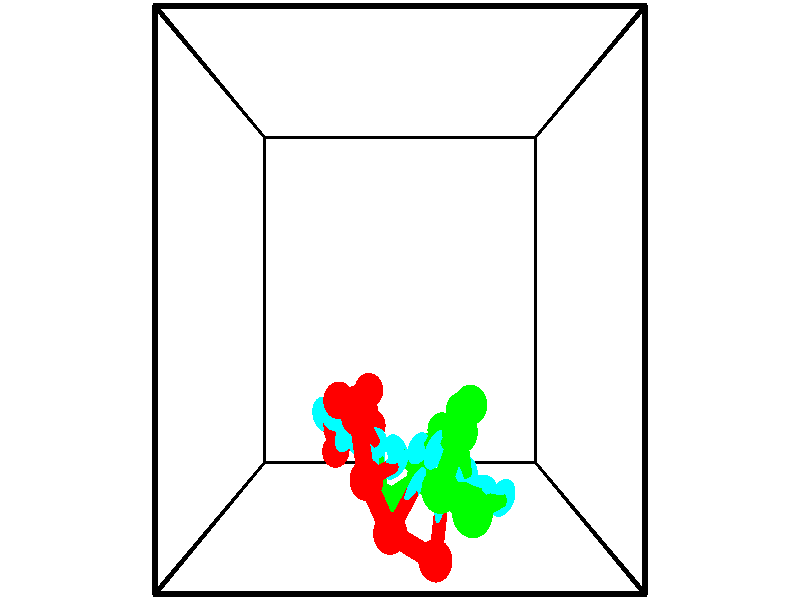 // switches for output
#declare DRAW_BASES = 1; // possible values are 0, 1; only relevant for DNA ribbons
#declare DRAW_BASES_TYPE = 3; // possible values are 1, 2, 3; only relevant for DNA ribbons
#declare DRAW_FOG = 0; // set to 1 to enable fog

#include "colors.inc"

#include "transforms.inc"
background { rgb <1, 1, 1>}

#default {
   normal{
       ripples 0.25
       frequency 0.20
       turbulence 0.2
       lambda 5
   }
	finish {
		phong 0.1
		phong_size 40.
	}
}

// original window dimensions: 1024x640


// camera settings

camera {
	sky <-0, 1, 0>
	up <-0, 1, 0>
	right 1.6 * <1, 0, 0>
	location <2.5, 2.5, 11.1562>
	look_at <2.5, 2.5, 2.5>
	direction <0, 0, -8.6562>
	angle 67.0682
}


# declare cpy_camera_pos = <2.5, 2.5, 11.1562>;
# if (DRAW_FOG = 1)
fog {
	fog_type 2
	up vnormalize(cpy_camera_pos)
	color rgbt<1,1,1,0.3>
	distance 1e-5
	fog_alt 3e-3
	fog_offset 4
}
# end


// LIGHTS

# declare lum = 6;
global_settings {
	ambient_light rgb lum * <0.05, 0.05, 0.05>
	max_trace_level 15
}# declare cpy_direct_light_amount = 0.25;
light_source
{	1000 * <-1, -1, 1>,
	rgb lum * cpy_direct_light_amount
	parallel
}

light_source
{	1000 * <1, 1, -1>,
	rgb lum * cpy_direct_light_amount
	parallel
}

// strand 0

// nucleotide -1

// particle -1
sphere {
	<1.312464, 0.170915, -0.008521> 0.250000
	pigment { color rgbt <1,0,0,0> }
	no_shadow
}
cylinder {
	<1.207001, 0.520011, 0.155825>,  <1.143723, 0.729468, 0.254432>, 0.100000
	pigment { color rgbt <1,0,0,0> }
	no_shadow
}
cylinder {
	<1.207001, 0.520011, 0.155825>,  <1.312464, 0.170915, -0.008521>, 0.100000
	pigment { color rgbt <1,0,0,0> }
	no_shadow
}

// particle -1
sphere {
	<1.207001, 0.520011, 0.155825> 0.100000
	pigment { color rgbt <1,0,0,0> }
	no_shadow
}
sphere {
	0, 1
	scale<0.080000,0.200000,0.300000>
	matrix <0.383438, -0.296017, 0.874843,
		0.885133, 0.388201, -0.256594,
		-0.263658, 0.872740, 0.410865,
		1.127903, 0.781832, 0.279084>
	pigment { color rgbt <0,1,1,0> }
	no_shadow
}
cylinder {
	<1.987053, 0.596354, 0.170430>,  <1.312464, 0.170915, -0.008521>, 0.130000
	pigment { color rgbt <1,0,0,0> }
	no_shadow
}

// nucleotide -1

// particle -1
sphere {
	<1.987053, 0.596354, 0.170430> 0.250000
	pigment { color rgbt <1,0,0,0> }
	no_shadow
}
cylinder {
	<1.658318, 0.689062, 0.378609>,  <1.461076, 0.744686, 0.503516>, 0.100000
	pigment { color rgbt <1,0,0,0> }
	no_shadow
}
cylinder {
	<1.658318, 0.689062, 0.378609>,  <1.987053, 0.596354, 0.170430>, 0.100000
	pigment { color rgbt <1,0,0,0> }
	no_shadow
}

// particle -1
sphere {
	<1.658318, 0.689062, 0.378609> 0.100000
	pigment { color rgbt <1,0,0,0> }
	no_shadow
}
sphere {
	0, 1
	scale<0.080000,0.200000,0.300000>
	matrix <0.461202, -0.265664, 0.846590,
		0.334477, 0.935792, 0.111440,
		-0.821838, 0.231769, 0.520448,
		1.411766, 0.758592, 0.534743>
	pigment { color rgbt <0,1,1,0> }
	no_shadow
}
cylinder {
	<1.957297, 1.191339, 0.662657>,  <1.987053, 0.596354, 0.170430>, 0.130000
	pigment { color rgbt <1,0,0,0> }
	no_shadow
}

// nucleotide -1

// particle -1
sphere {
	<1.957297, 1.191339, 0.662657> 0.250000
	pigment { color rgbt <1,0,0,0> }
	no_shadow
}
cylinder {
	<1.755417, 0.856183, 0.745815>,  <1.634289, 0.655090, 0.795710>, 0.100000
	pigment { color rgbt <1,0,0,0> }
	no_shadow
}
cylinder {
	<1.755417, 0.856183, 0.745815>,  <1.957297, 1.191339, 0.662657>, 0.100000
	pigment { color rgbt <1,0,0,0> }
	no_shadow
}

// particle -1
sphere {
	<1.755417, 0.856183, 0.745815> 0.100000
	pigment { color rgbt <1,0,0,0> }
	no_shadow
}
sphere {
	0, 1
	scale<0.080000,0.200000,0.300000>
	matrix <0.518442, -0.101617, 0.849054,
		-0.690286, 0.536300, 0.485683,
		-0.504701, -0.837888, 0.207896,
		1.604007, 0.604817, 0.808184>
	pigment { color rgbt <0,1,1,0> }
	no_shadow
}
cylinder {
	<1.508971, 1.146612, 1.381474>,  <1.957297, 1.191339, 0.662657>, 0.130000
	pigment { color rgbt <1,0,0,0> }
	no_shadow
}

// nucleotide -1

// particle -1
sphere {
	<1.508971, 1.146612, 1.381474> 0.250000
	pigment { color rgbt <1,0,0,0> }
	no_shadow
}
cylinder {
	<1.683861, 0.816674, 1.238105>,  <1.788794, 0.618712, 1.152083>, 0.100000
	pigment { color rgbt <1,0,0,0> }
	no_shadow
}
cylinder {
	<1.683861, 0.816674, 1.238105>,  <1.508971, 1.146612, 1.381474>, 0.100000
	pigment { color rgbt <1,0,0,0> }
	no_shadow
}

// particle -1
sphere {
	<1.683861, 0.816674, 1.238105> 0.100000
	pigment { color rgbt <1,0,0,0> }
	no_shadow
}
sphere {
	0, 1
	scale<0.080000,0.200000,0.300000>
	matrix <0.457934, -0.138820, 0.878081,
		-0.774036, -0.548051, 0.317029,
		0.437223, -0.824845, -0.358423,
		1.815028, 0.569221, 1.130578>
	pigment { color rgbt <0,1,1,0> }
	no_shadow
}
cylinder {
	<1.852841, 1.027948, 1.970773>,  <1.508971, 1.146612, 1.381474>, 0.130000
	pigment { color rgbt <1,0,0,0> }
	no_shadow
}

// nucleotide -1

// particle -1
sphere {
	<1.852841, 1.027948, 1.970773> 0.250000
	pigment { color rgbt <1,0,0,0> }
	no_shadow
}
cylinder {
	<2.001312, 0.775059, 1.698738>,  <2.090395, 0.623326, 1.535516>, 0.100000
	pigment { color rgbt <1,0,0,0> }
	no_shadow
}
cylinder {
	<2.001312, 0.775059, 1.698738>,  <1.852841, 1.027948, 1.970773>, 0.100000
	pigment { color rgbt <1,0,0,0> }
	no_shadow
}

// particle -1
sphere {
	<2.001312, 0.775059, 1.698738> 0.100000
	pigment { color rgbt <1,0,0,0> }
	no_shadow
}
sphere {
	0, 1
	scale<0.080000,0.200000,0.300000>
	matrix <0.632577, -0.364002, 0.683629,
		-0.679760, -0.683956, 0.264821,
		0.371177, -0.632223, -0.680089,
		2.112665, 0.585392, 1.494711>
	pigment { color rgbt <0,1,1,0> }
	no_shadow
}
cylinder {
	<2.006863, 0.292496, 2.263529>,  <1.852841, 1.027948, 1.970773>, 0.130000
	pigment { color rgbt <1,0,0,0> }
	no_shadow
}

// nucleotide -1

// particle -1
sphere {
	<2.006863, 0.292496, 2.263529> 0.250000
	pigment { color rgbt <1,0,0,0> }
	no_shadow
}
cylinder {
	<2.251701, 0.330546, 1.949512>,  <2.398604, 0.353376, 1.761103>, 0.100000
	pigment { color rgbt <1,0,0,0> }
	no_shadow
}
cylinder {
	<2.251701, 0.330546, 1.949512>,  <2.006863, 0.292496, 2.263529>, 0.100000
	pigment { color rgbt <1,0,0,0> }
	no_shadow
}

// particle -1
sphere {
	<2.251701, 0.330546, 1.949512> 0.100000
	pigment { color rgbt <1,0,0,0> }
	no_shadow
}
sphere {
	0, 1
	scale<0.080000,0.200000,0.300000>
	matrix <0.775162, -0.268522, 0.571856,
		-0.156403, -0.958565, -0.238098,
		0.612096, 0.095125, -0.785041,
		2.435330, 0.359083, 1.714000>
	pigment { color rgbt <0,1,1,0> }
	no_shadow
}
cylinder {
	<2.356370, -0.355251, 2.288319>,  <2.006863, 0.292496, 2.263529>, 0.130000
	pigment { color rgbt <1,0,0,0> }
	no_shadow
}

// nucleotide -1

// particle -1
sphere {
	<2.356370, -0.355251, 2.288319> 0.250000
	pigment { color rgbt <1,0,0,0> }
	no_shadow
}
cylinder {
	<2.569160, -0.089148, 2.078773>,  <2.696835, 0.070513, 1.953045>, 0.100000
	pigment { color rgbt <1,0,0,0> }
	no_shadow
}
cylinder {
	<2.569160, -0.089148, 2.078773>,  <2.356370, -0.355251, 2.288319>, 0.100000
	pigment { color rgbt <1,0,0,0> }
	no_shadow
}

// particle -1
sphere {
	<2.569160, -0.089148, 2.078773> 0.100000
	pigment { color rgbt <1,0,0,0> }
	no_shadow
}
sphere {
	0, 1
	scale<0.080000,0.200000,0.300000>
	matrix <0.838539, -0.327895, 0.435129,
		0.117699, -0.670760, -0.732276,
		0.531977, 0.665256, -0.523866,
		2.728754, 0.110428, 1.921613>
	pigment { color rgbt <0,1,1,0> }
	no_shadow
}
cylinder {
	<3.018626, -0.683595, 2.307113>,  <2.356370, -0.355251, 2.288319>, 0.130000
	pigment { color rgbt <1,0,0,0> }
	no_shadow
}

// nucleotide -1

// particle -1
sphere {
	<3.018626, -0.683595, 2.307113> 0.250000
	pigment { color rgbt <1,0,0,0> }
	no_shadow
}
cylinder {
	<3.079414, -0.299558, 2.213199>,  <3.115887, -0.069135, 2.156851>, 0.100000
	pigment { color rgbt <1,0,0,0> }
	no_shadow
}
cylinder {
	<3.079414, -0.299558, 2.213199>,  <3.018626, -0.683595, 2.307113>, 0.100000
	pigment { color rgbt <1,0,0,0> }
	no_shadow
}

// particle -1
sphere {
	<3.079414, -0.299558, 2.213199> 0.100000
	pigment { color rgbt <1,0,0,0> }
	no_shadow
}
sphere {
	0, 1
	scale<0.080000,0.200000,0.300000>
	matrix <0.896778, -0.034063, 0.441168,
		0.415566, -0.277594, -0.866168,
		0.151970, 0.960094, -0.234785,
		3.125005, -0.011529, 2.142764>
	pigment { color rgbt <0,1,1,0> }
	no_shadow
}
// strand 1

// nucleotide -1

// particle -1
sphere {
	<3.389426, 0.319030, 3.725142> 0.250000
	pigment { color rgbt <0,1,0,0> }
	no_shadow
}
cylinder {
	<3.653763, 0.324636, 3.424985>,  <3.812365, 0.328000, 3.244890>, 0.100000
	pigment { color rgbt <0,1,0,0> }
	no_shadow
}
cylinder {
	<3.653763, 0.324636, 3.424985>,  <3.389426, 0.319030, 3.725142>, 0.100000
	pigment { color rgbt <0,1,0,0> }
	no_shadow
}

// particle -1
sphere {
	<3.653763, 0.324636, 3.424985> 0.100000
	pigment { color rgbt <0,1,0,0> }
	no_shadow
}
sphere {
	0, 1
	scale<0.080000,0.200000,0.300000>
	matrix <-0.749984, 0.050283, -0.659542,
		0.028488, 0.998637, 0.043742,
		0.660842, 0.014017, -0.750394,
		3.852015, 0.328841, 3.199867>
	pigment { color rgbt <0,1,1,0> }
	no_shadow
}
cylinder {
	<3.034844, 0.391515, 3.135143>,  <3.389426, 0.319030, 3.725142>, 0.130000
	pigment { color rgbt <0,1,0,0> }
	no_shadow
}

// nucleotide -1

// particle -1
sphere {
	<3.034844, 0.391515, 3.135143> 0.250000
	pigment { color rgbt <0,1,0,0> }
	no_shadow
}
cylinder {
	<3.369720, 0.328934, 2.925522>,  <3.570647, 0.291385, 2.799749>, 0.100000
	pigment { color rgbt <0,1,0,0> }
	no_shadow
}
cylinder {
	<3.369720, 0.328934, 2.925522>,  <3.034844, 0.391515, 3.135143>, 0.100000
	pigment { color rgbt <0,1,0,0> }
	no_shadow
}

// particle -1
sphere {
	<3.369720, 0.328934, 2.925522> 0.100000
	pigment { color rgbt <0,1,0,0> }
	no_shadow
}
sphere {
	0, 1
	scale<0.080000,0.200000,0.300000>
	matrix <-0.503750, 0.152496, -0.850283,
		0.212946, 0.975842, 0.048854,
		0.837192, -0.156454, -0.524054,
		3.620878, 0.281998, 2.768306>
	pigment { color rgbt <0,1,1,0> }
	no_shadow
}
cylinder {
	<3.339028, 0.961675, 2.696659>,  <3.034844, 0.391515, 3.135143>, 0.130000
	pigment { color rgbt <0,1,0,0> }
	no_shadow
}

// nucleotide -1

// particle -1
sphere {
	<3.339028, 0.961675, 2.696659> 0.250000
	pigment { color rgbt <0,1,0,0> }
	no_shadow
}
cylinder {
	<3.406746, 0.614372, 2.510124>,  <3.447376, 0.405991, 2.398204>, 0.100000
	pigment { color rgbt <0,1,0,0> }
	no_shadow
}
cylinder {
	<3.406746, 0.614372, 2.510124>,  <3.339028, 0.961675, 2.696659>, 0.100000
	pigment { color rgbt <0,1,0,0> }
	no_shadow
}

// particle -1
sphere {
	<3.406746, 0.614372, 2.510124> 0.100000
	pigment { color rgbt <0,1,0,0> }
	no_shadow
}
sphere {
	0, 1
	scale<0.080000,0.200000,0.300000>
	matrix <-0.458255, 0.349560, -0.817196,
		0.872549, 0.352048, -0.338705,
		0.169294, -0.868257, -0.466336,
		3.457534, 0.353895, 2.370224>
	pigment { color rgbt <0,1,1,0> }
	no_shadow
}
cylinder {
	<3.566281, 1.182223, 2.038031>,  <3.339028, 0.961675, 2.696659>, 0.130000
	pigment { color rgbt <0,1,0,0> }
	no_shadow
}

// nucleotide -1

// particle -1
sphere {
	<3.566281, 1.182223, 2.038031> 0.250000
	pigment { color rgbt <0,1,0,0> }
	no_shadow
}
cylinder {
	<3.403168, 0.817112, 2.047403>,  <3.305300, 0.598045, 2.053027>, 0.100000
	pigment { color rgbt <0,1,0,0> }
	no_shadow
}
cylinder {
	<3.403168, 0.817112, 2.047403>,  <3.566281, 1.182223, 2.038031>, 0.100000
	pigment { color rgbt <0,1,0,0> }
	no_shadow
}

// particle -1
sphere {
	<3.403168, 0.817112, 2.047403> 0.100000
	pigment { color rgbt <0,1,0,0> }
	no_shadow
}
sphere {
	0, 1
	scale<0.080000,0.200000,0.300000>
	matrix <-0.586193, 0.242035, -0.773173,
		0.700064, -0.329022, -0.633762,
		-0.407783, -0.912778, 0.023430,
		3.280833, 0.543279, 2.054433>
	pigment { color rgbt <0,1,1,0> }
	no_shadow
}
cylinder {
	<3.495930, 0.995199, 1.318151>,  <3.566281, 1.182223, 2.038031>, 0.130000
	pigment { color rgbt <0,1,0,0> }
	no_shadow
}

// nucleotide -1

// particle -1
sphere {
	<3.495930, 0.995199, 1.318151> 0.250000
	pigment { color rgbt <0,1,0,0> }
	no_shadow
}
cylinder {
	<3.257996, 0.732273, 1.503239>,  <3.115235, 0.574517, 1.614291>, 0.100000
	pigment { color rgbt <0,1,0,0> }
	no_shadow
}
cylinder {
	<3.257996, 0.732273, 1.503239>,  <3.495930, 0.995199, 1.318151>, 0.100000
	pigment { color rgbt <0,1,0,0> }
	no_shadow
}

// particle -1
sphere {
	<3.257996, 0.732273, 1.503239> 0.100000
	pigment { color rgbt <0,1,0,0> }
	no_shadow
}
sphere {
	0, 1
	scale<0.080000,0.200000,0.300000>
	matrix <-0.629389, 0.022765, -0.776757,
		0.500041, -0.753271, -0.427249,
		-0.594835, -0.657315, 0.462718,
		3.079545, 0.535079, 1.642054>
	pigment { color rgbt <0,1,1,0> }
	no_shadow
}
cylinder {
	<3.223773, 0.633108, 0.751828>,  <3.495930, 0.995199, 1.318151>, 0.130000
	pigment { color rgbt <0,1,0,0> }
	no_shadow
}

// nucleotide -1

// particle -1
sphere {
	<3.223773, 0.633108, 0.751828> 0.250000
	pigment { color rgbt <0,1,0,0> }
	no_shadow
}
cylinder {
	<2.984879, 0.546719, 1.060804>,  <2.841542, 0.494885, 1.246190>, 0.100000
	pigment { color rgbt <0,1,0,0> }
	no_shadow
}
cylinder {
	<2.984879, 0.546719, 1.060804>,  <3.223773, 0.633108, 0.751828>, 0.100000
	pigment { color rgbt <0,1,0,0> }
	no_shadow
}

// particle -1
sphere {
	<2.984879, 0.546719, 1.060804> 0.100000
	pigment { color rgbt <0,1,0,0> }
	no_shadow
}
sphere {
	0, 1
	scale<0.080000,0.200000,0.300000>
	matrix <-0.790301, -0.005886, -0.612691,
		0.136872, -0.976381, -0.167169,
		-0.597236, -0.215974, 0.772441,
		2.805708, 0.481926, 1.292537>
	pigment { color rgbt <0,1,1,0> }
	no_shadow
}
cylinder {
	<2.871151, -0.044455, 0.720016>,  <3.223773, 0.633108, 0.751828>, 0.130000
	pigment { color rgbt <0,1,0,0> }
	no_shadow
}

// nucleotide -1

// particle -1
sphere {
	<2.871151, -0.044455, 0.720016> 0.250000
	pigment { color rgbt <0,1,0,0> }
	no_shadow
}
cylinder {
	<2.633797, 0.207567, 0.920385>,  <2.491384, 0.358780, 1.040607>, 0.100000
	pigment { color rgbt <0,1,0,0> }
	no_shadow
}
cylinder {
	<2.633797, 0.207567, 0.920385>,  <2.871151, -0.044455, 0.720016>, 0.100000
	pigment { color rgbt <0,1,0,0> }
	no_shadow
}

// particle -1
sphere {
	<2.633797, 0.207567, 0.920385> 0.100000
	pigment { color rgbt <0,1,0,0> }
	no_shadow
}
sphere {
	0, 1
	scale<0.080000,0.200000,0.300000>
	matrix <-0.752659, -0.213737, -0.622752,
		-0.285306, -0.746554, 0.601048,
		-0.593384, 0.630059, 0.500920,
		2.455781, 0.396584, 1.070662>
	pigment { color rgbt <0,1,1,0> }
	no_shadow
}
cylinder {
	<2.225572, -0.344627, 0.944315>,  <2.871151, -0.044455, 0.720016>, 0.130000
	pigment { color rgbt <0,1,0,0> }
	no_shadow
}

// nucleotide -1

// particle -1
sphere {
	<2.225572, -0.344627, 0.944315> 0.250000
	pigment { color rgbt <0,1,0,0> }
	no_shadow
}
cylinder {
	<2.156837, 0.046288, 0.894705>,  <2.115597, 0.280836, 0.864939>, 0.100000
	pigment { color rgbt <0,1,0,0> }
	no_shadow
}
cylinder {
	<2.156837, 0.046288, 0.894705>,  <2.225572, -0.344627, 0.944315>, 0.100000
	pigment { color rgbt <0,1,0,0> }
	no_shadow
}

// particle -1
sphere {
	<2.156837, 0.046288, 0.894705> 0.100000
	pigment { color rgbt <0,1,0,0> }
	no_shadow
}
sphere {
	0, 1
	scale<0.080000,0.200000,0.300000>
	matrix <-0.833155, -0.211351, -0.511061,
		-0.525666, 0.015514, 0.850550,
		-0.171836, 0.977287, -0.124025,
		2.105287, 0.339474, 0.857497>
	pigment { color rgbt <0,1,1,0> }
	no_shadow
}
// box output
cylinder {
	<0.000000, 0.000000, 0.000000>,  <5.000000, 0.000000, 0.000000>, 0.025000
	pigment { color rgbt <0,0,0,0> }
	no_shadow
}
cylinder {
	<0.000000, 0.000000, 0.000000>,  <0.000000, 5.000000, 0.000000>, 0.025000
	pigment { color rgbt <0,0,0,0> }
	no_shadow
}
cylinder {
	<0.000000, 0.000000, 0.000000>,  <0.000000, 0.000000, 5.000000>, 0.025000
	pigment { color rgbt <0,0,0,0> }
	no_shadow
}
cylinder {
	<5.000000, 5.000000, 5.000000>,  <0.000000, 5.000000, 5.000000>, 0.025000
	pigment { color rgbt <0,0,0,0> }
	no_shadow
}
cylinder {
	<5.000000, 5.000000, 5.000000>,  <5.000000, 0.000000, 5.000000>, 0.025000
	pigment { color rgbt <0,0,0,0> }
	no_shadow
}
cylinder {
	<5.000000, 5.000000, 5.000000>,  <5.000000, 5.000000, 0.000000>, 0.025000
	pigment { color rgbt <0,0,0,0> }
	no_shadow
}
cylinder {
	<0.000000, 0.000000, 5.000000>,  <0.000000, 5.000000, 5.000000>, 0.025000
	pigment { color rgbt <0,0,0,0> }
	no_shadow
}
cylinder {
	<0.000000, 0.000000, 5.000000>,  <5.000000, 0.000000, 5.000000>, 0.025000
	pigment { color rgbt <0,0,0,0> }
	no_shadow
}
cylinder {
	<5.000000, 5.000000, 0.000000>,  <0.000000, 5.000000, 0.000000>, 0.025000
	pigment { color rgbt <0,0,0,0> }
	no_shadow
}
cylinder {
	<5.000000, 5.000000, 0.000000>,  <5.000000, 0.000000, 0.000000>, 0.025000
	pigment { color rgbt <0,0,0,0> }
	no_shadow
}
cylinder {
	<5.000000, 0.000000, 5.000000>,  <5.000000, 0.000000, 0.000000>, 0.025000
	pigment { color rgbt <0,0,0,0> }
	no_shadow
}
cylinder {
	<0.000000, 5.000000, 0.000000>,  <0.000000, 5.000000, 5.000000>, 0.025000
	pigment { color rgbt <0,0,0,0> }
	no_shadow
}
// end of box output
